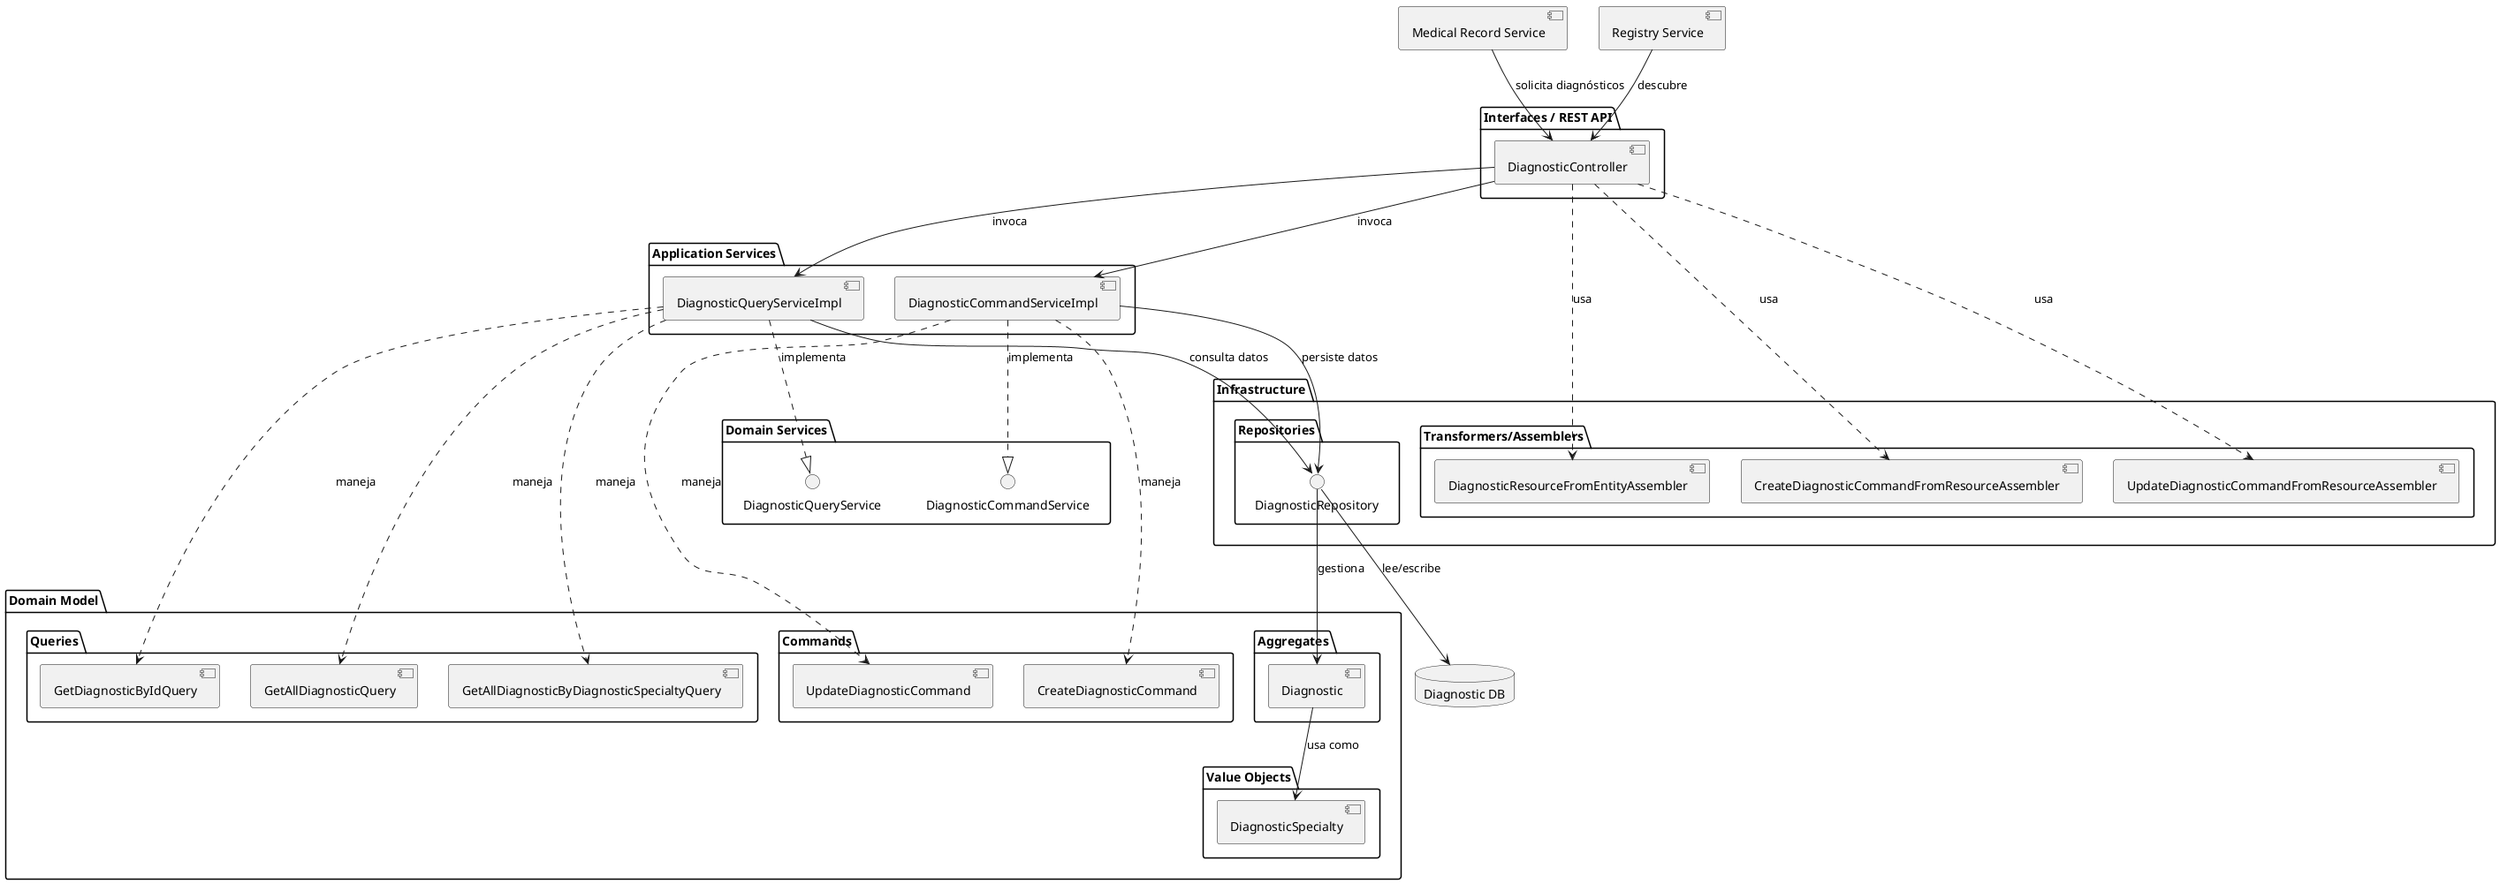 @startuml Diagnostic Service Component Diagram

package "Interfaces / REST API" {
  [DiagnosticController] as diagController
}

package "Application Services" {
  [DiagnosticCommandServiceImpl] as diagCommandImpl
  [DiagnosticQueryServiceImpl] as diagQueryImpl
}

package "Domain Services" {
  interface "DiagnosticCommandService" as diagCommandService
  interface "DiagnosticQueryService" as diagQueryService
}

package "Domain Model" {
  package "Aggregates" {
    [Diagnostic] as diagnosticEntity
  }

  package "Value Objects" {
    [DiagnosticSpecialty] as diagSpecialty
  }

  package "Commands" {
    [CreateDiagnosticCommand] as createDiagCmd
    [UpdateDiagnosticCommand] as updateDiagCmd
  }

  package "Queries" {
    [GetDiagnosticByIdQuery] as getDiagByIdQuery
    [GetAllDiagnosticQuery] as getAllDiagQuery
    [GetAllDiagnosticByDiagnosticSpecialtyQuery] as getBySpecialtyQuery
  }
}

package "Infrastructure" {
  package "Repositories" {
    interface "DiagnosticRepository" as diagRepository
  }

  package "Transformers/Assemblers" {
    [DiagnosticResourceFromEntityAssembler] as diagResourceAssembler
    [CreateDiagnosticCommandFromResourceAssembler] as createDiagAssembler
    [UpdateDiagnosticCommandFromResourceAssembler] as updateDiagAssembler
  }
}

database "Diagnostic DB" as db

' External Services
[Medical Record Service] as medRecordService
[Registry Service] as registryService

' Relaciones internas
diagController --> diagCommandImpl : invoca
diagController --> diagQueryImpl : invoca
diagCommandImpl ..|> diagCommandService : implementa
diagQueryImpl ..|> diagQueryService : implementa

diagController ..> diagResourceAssembler : usa
diagController ..> createDiagAssembler : usa
diagController ..> updateDiagAssembler : usa

diagCommandImpl --> diagRepository : persiste datos
diagQueryImpl --> diagRepository : consulta datos

diagRepository --> diagnosticEntity : gestiona
diagnosticEntity --> diagSpecialty : usa como

diagCommandImpl ..> createDiagCmd : maneja
diagCommandImpl ..> updateDiagCmd : maneja

diagQueryImpl ..> getDiagByIdQuery : maneja
diagQueryImpl ..> getAllDiagQuery : maneja
diagQueryImpl ..> getBySpecialtyQuery : maneja

' Relaciones externas
diagRepository --> db : lee/escribe
registryService --> diagController : descubre
medRecordService --> diagController : solicita diagnósticos

@enduml